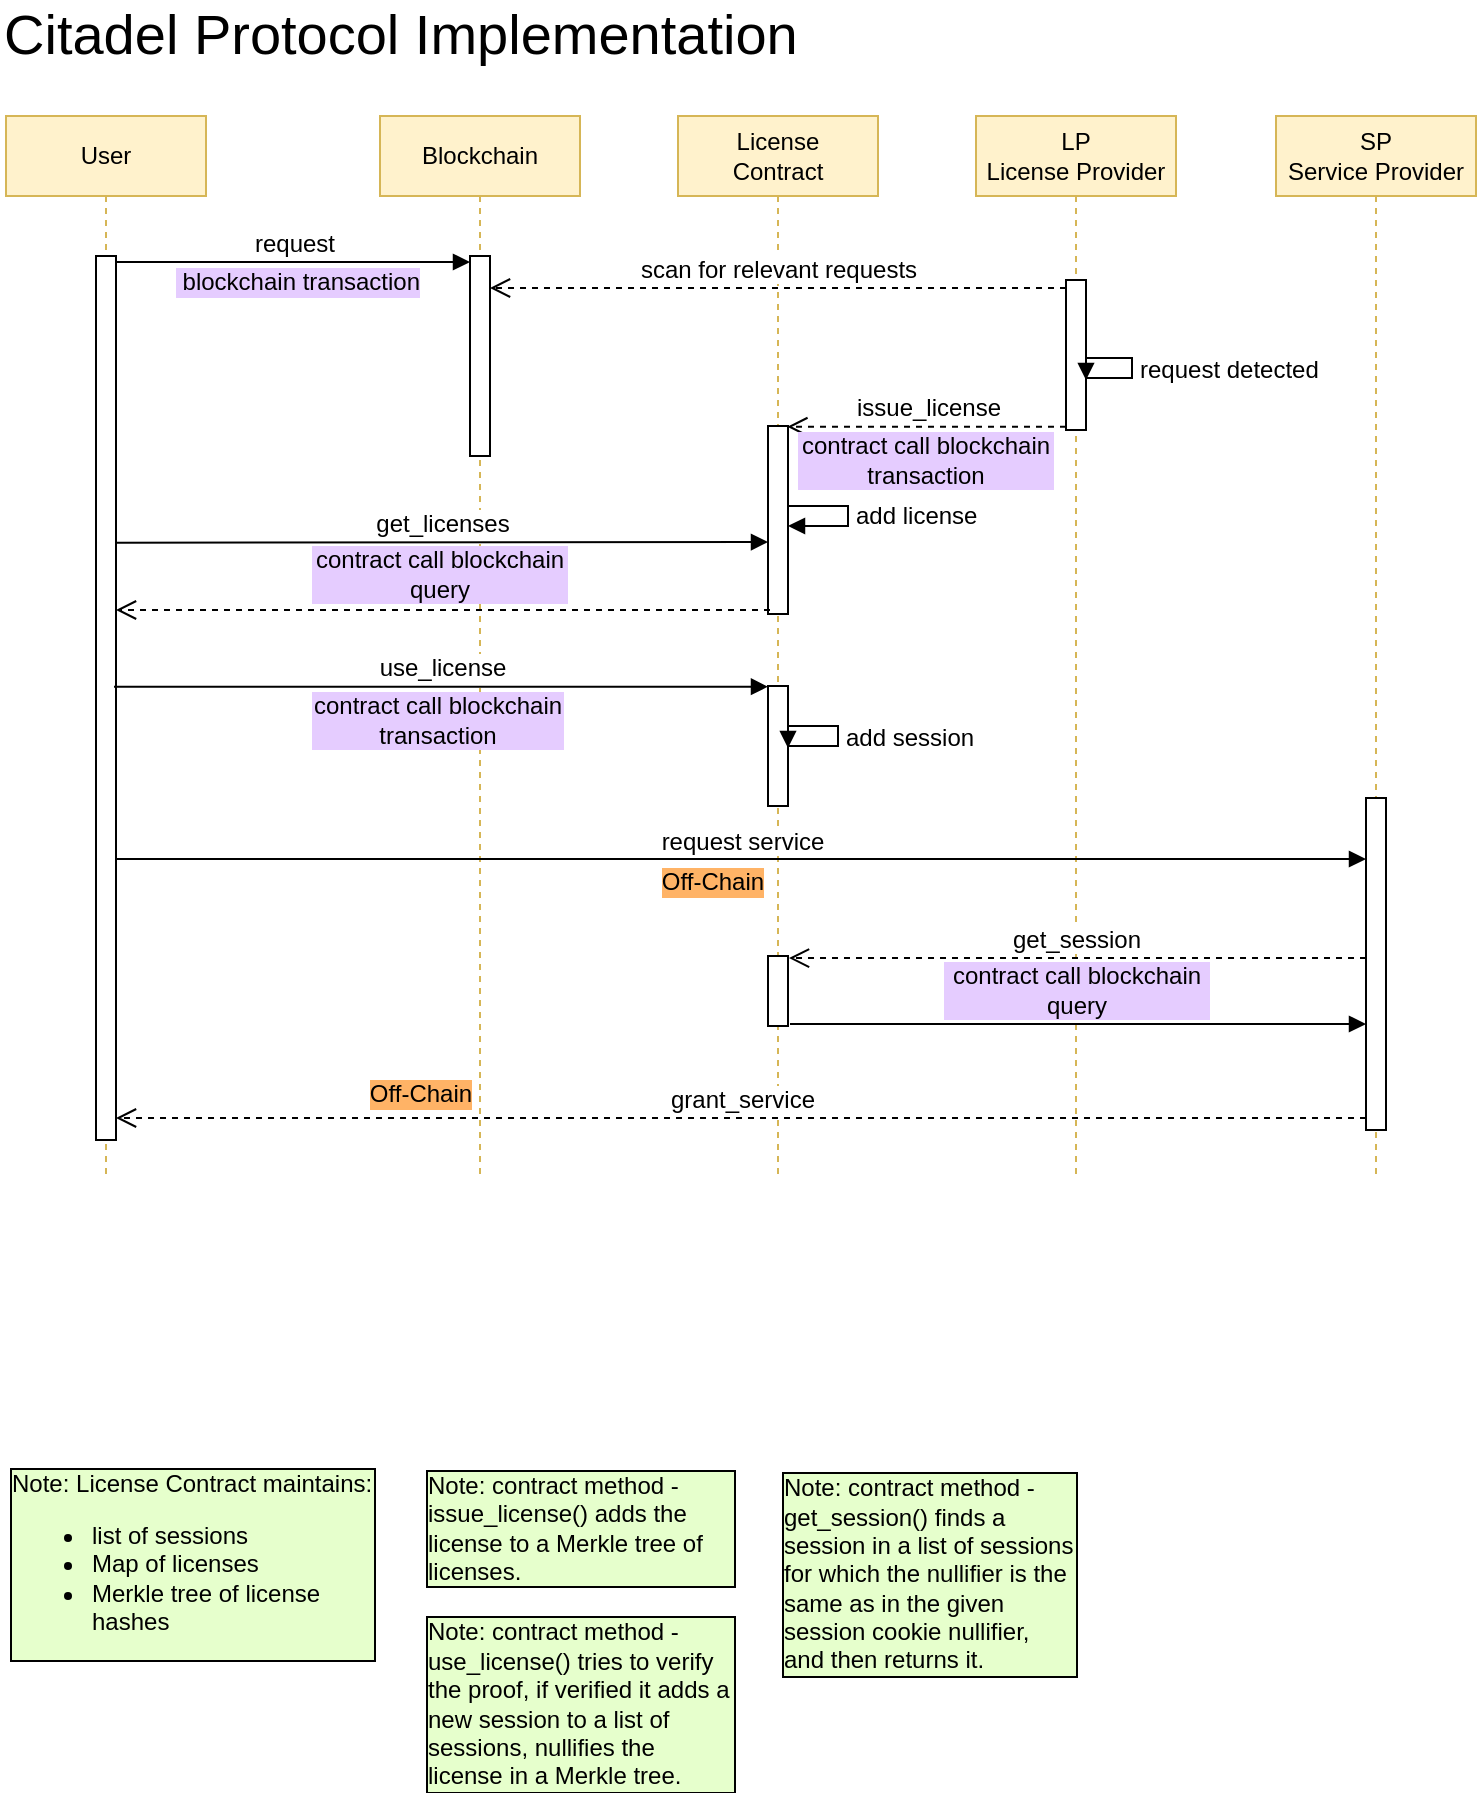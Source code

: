 <mxfile version="20.8.5" type="device"><diagram name="Page-1" id="2YBvvXClWsGukQMizWep"><mxGraphModel dx="1755" dy="735" grid="0" gridSize="10" guides="1" tooltips="1" connect="1" arrows="1" fold="1" page="1" pageScale="1" pageWidth="850" pageHeight="1100" math="0" shadow="0"><root><mxCell id="0"/><mxCell id="1" parent="0"/><mxCell id="u64HSYAH2522ybIrUDP--6" value="Blockchain" style="shape=umlLifeline;perimeter=lifelinePerimeter;whiteSpace=wrap;html=1;container=0;dropTarget=0;collapsible=0;recursiveResize=0;outlineConnect=0;portConstraint=eastwest;newEdgeStyle={&quot;edgeStyle&quot;:&quot;elbowEdgeStyle&quot;,&quot;elbow&quot;:&quot;vertical&quot;,&quot;curved&quot;:0,&quot;rounded&quot;:0};labelBackgroundColor=none;fillColor=#fff2cc;strokeColor=#d6b656;" vertex="1" parent="1"><mxGeometry x="262" y="140" width="100" height="530" as="geometry"/></mxCell><mxCell id="u64HSYAH2522ybIrUDP--7" value="" style="html=1;points=[];perimeter=orthogonalPerimeter;outlineConnect=0;targetShapes=umlLifeline;portConstraint=eastwest;newEdgeStyle={&quot;edgeStyle&quot;:&quot;elbowEdgeStyle&quot;,&quot;elbow&quot;:&quot;vertical&quot;,&quot;curved&quot;:0,&quot;rounded&quot;:0};labelBackgroundColor=none;" vertex="1" parent="u64HSYAH2522ybIrUDP--6"><mxGeometry x="45" y="70" width="10" height="100" as="geometry"/></mxCell><mxCell id="aM9ryv3xv72pqoxQDRHE-1" value="User" style="shape=umlLifeline;perimeter=lifelinePerimeter;whiteSpace=wrap;html=1;container=0;dropTarget=0;collapsible=0;recursiveResize=0;outlineConnect=0;portConstraint=eastwest;newEdgeStyle={&quot;edgeStyle&quot;:&quot;elbowEdgeStyle&quot;,&quot;elbow&quot;:&quot;vertical&quot;,&quot;curved&quot;:0,&quot;rounded&quot;:0};labelBackgroundColor=none;fillColor=#fff2cc;strokeColor=#d6b656;" parent="1" vertex="1"><mxGeometry x="75" y="140" width="100" height="530" as="geometry"/></mxCell><mxCell id="aM9ryv3xv72pqoxQDRHE-2" value="" style="html=1;points=[];perimeter=orthogonalPerimeter;outlineConnect=0;targetShapes=umlLifeline;portConstraint=eastwest;newEdgeStyle={&quot;edgeStyle&quot;:&quot;elbowEdgeStyle&quot;,&quot;elbow&quot;:&quot;vertical&quot;,&quot;curved&quot;:0,&quot;rounded&quot;:0};labelBackgroundColor=none;" parent="aM9ryv3xv72pqoxQDRHE-1" vertex="1"><mxGeometry x="45" y="70" width="10" height="442" as="geometry"/></mxCell><mxCell id="aM9ryv3xv72pqoxQDRHE-5" value="LP&lt;br&gt;License Provider" style="shape=umlLifeline;perimeter=lifelinePerimeter;whiteSpace=wrap;html=1;container=0;dropTarget=0;collapsible=0;recursiveResize=0;outlineConnect=0;portConstraint=eastwest;newEdgeStyle={&quot;edgeStyle&quot;:&quot;elbowEdgeStyle&quot;,&quot;elbow&quot;:&quot;vertical&quot;,&quot;curved&quot;:0,&quot;rounded&quot;:0};fillColor=#fff2cc;strokeColor=#d6b656;" parent="1" vertex="1"><mxGeometry x="560" y="140" width="100" height="530" as="geometry"/></mxCell><mxCell id="aM9ryv3xv72pqoxQDRHE-6" value="" style="html=1;points=[];perimeter=orthogonalPerimeter;outlineConnect=0;targetShapes=umlLifeline;portConstraint=eastwest;newEdgeStyle={&quot;edgeStyle&quot;:&quot;elbowEdgeStyle&quot;,&quot;elbow&quot;:&quot;vertical&quot;,&quot;curved&quot;:0,&quot;rounded&quot;:0};" parent="aM9ryv3xv72pqoxQDRHE-5" vertex="1"><mxGeometry x="45" y="82" width="10" height="75" as="geometry"/></mxCell><mxCell id="4C9R4s7j7FgXvdK5kdj--1" value="License&lt;br&gt;Contract" style="shape=umlLifeline;perimeter=lifelinePerimeter;whiteSpace=wrap;html=1;container=0;dropTarget=0;collapsible=0;recursiveResize=0;outlineConnect=0;portConstraint=eastwest;newEdgeStyle={&quot;edgeStyle&quot;:&quot;elbowEdgeStyle&quot;,&quot;elbow&quot;:&quot;vertical&quot;,&quot;curved&quot;:0,&quot;rounded&quot;:0};fillColor=#fff2cc;strokeColor=#d6b656;" parent="1" vertex="1"><mxGeometry x="411" y="140" width="100" height="530" as="geometry"/></mxCell><mxCell id="4C9R4s7j7FgXvdK5kdj--5" value="Citadel Protocol Implementation" style="text;html=1;strokeColor=none;fillColor=none;align=left;verticalAlign=middle;whiteSpace=wrap;rounded=0;fontSize=28;" parent="1" vertex="1"><mxGeometry x="72" y="84" width="458" height="30" as="geometry"/></mxCell><mxCell id="4C9R4s7j7FgXvdK5kdj--11" value="use_license" style="html=1;verticalAlign=bottom;endArrow=block;rounded=0;fontSize=12;exitX=0.9;exitY=0.427;exitDx=0;exitDy=0;exitPerimeter=0;" parent="1" target="4C9R4s7j7FgXvdK5kdj--2" edge="1"><mxGeometry width="80" relative="1" as="geometry"><mxPoint x="129" y="425.34" as="sourcePoint"/><mxPoint x="451" y="425.34" as="targetPoint"/></mxGeometry></mxCell><mxCell id="4C9R4s7j7FgXvdK5kdj--13" value="" style="html=1;verticalAlign=bottom;endArrow=block;rounded=0;fontSize=12;startArrow=none;" parent="1" edge="1"><mxGeometry y="80" width="80" relative="1" as="geometry"><mxPoint x="470" y="463" as="sourcePoint"/><mxPoint x="470" y="463" as="targetPoint"/><mxPoint x="-80" as="offset"/></mxGeometry></mxCell><mxCell id="4C9R4s7j7FgXvdK5kdj--2" value="" style="html=1;points=[];perimeter=orthogonalPerimeter;outlineConnect=0;targetShapes=umlLifeline;portConstraint=eastwest;newEdgeStyle={&quot;edgeStyle&quot;:&quot;elbowEdgeStyle&quot;,&quot;elbow&quot;:&quot;vertical&quot;,&quot;curved&quot;:0,&quot;rounded&quot;:0};" parent="1" vertex="1"><mxGeometry x="456" y="425" width="10" height="60" as="geometry"/></mxCell><mxCell id="NpgnE28sU-lu2zKAIgDs-9" value="Note: License Contract maintains:&lt;br&gt;&lt;ul&gt;&lt;li&gt;list of sessions&lt;br&gt;&lt;/li&gt;&lt;li&gt;Map of licenses&lt;/li&gt;&lt;li&gt;&lt;span style=&quot;&quot;&gt;Merkle tree of license hashes&lt;/span&gt;&lt;/li&gt;&lt;/ul&gt;" style="text;html=1;strokeColor=none;fillColor=none;align=left;verticalAlign=middle;whiteSpace=wrap;rounded=0;labelBackgroundColor=#E6FFCC;fontSize=12;labelBorderColor=default;shadow=0;" parent="1" vertex="1"><mxGeometry x="75" y="829" width="185" height="70" as="geometry"/></mxCell><mxCell id="LKPpiPYNY-GA1jOvfXVS-2" value="request" style="html=1;verticalAlign=bottom;endArrow=block;rounded=0;fontSize=12;" parent="1" edge="1" target="u64HSYAH2522ybIrUDP--7"><mxGeometry width="80" relative="1" as="geometry"><mxPoint x="130" y="213" as="sourcePoint"/><mxPoint x="365" y="213" as="targetPoint"/></mxGeometry></mxCell><mxCell id="LKPpiPYNY-GA1jOvfXVS-4" value="scan for relevant requests" style="html=1;verticalAlign=bottom;endArrow=open;dashed=1;endSize=8;rounded=0;fontSize=12;" parent="1" edge="1"><mxGeometry relative="1" as="geometry"><mxPoint x="605" y="226" as="sourcePoint"/><mxPoint x="317" y="226" as="targetPoint"/></mxGeometry></mxCell><mxCell id="LKPpiPYNY-GA1jOvfXVS-5" value="&amp;nbsp;blockchain transaction" style="text;html=1;strokeColor=none;fillColor=none;align=center;verticalAlign=middle;whiteSpace=wrap;rounded=0;labelBackgroundColor=#E5CCFF;fontSize=12;" parent="1" vertex="1"><mxGeometry x="156" y="215" width="130" height="15" as="geometry"/></mxCell><mxCell id="LKPpiPYNY-GA1jOvfXVS-7" value="issue_license" style="html=1;verticalAlign=bottom;endArrow=open;dashed=1;endSize=8;rounded=0;fontSize=12;entryX=0.967;entryY=0.004;entryDx=0;entryDy=0;entryPerimeter=0;" parent="1" source="aM9ryv3xv72pqoxQDRHE-6" edge="1" target="u64HSYAH2522ybIrUDP--8"><mxGeometry relative="1" as="geometry"><mxPoint x="610" y="269" as="sourcePoint"/><mxPoint x="375" y="269" as="targetPoint"/></mxGeometry></mxCell><mxCell id="LKPpiPYNY-GA1jOvfXVS-8" value="contract call blockchain transaction" style="text;html=1;strokeColor=none;fillColor=none;align=center;verticalAlign=middle;whiteSpace=wrap;rounded=0;labelBackgroundColor=#E5CCFF;fontSize=12;" parent="1" vertex="1"><mxGeometry x="470" y="297" width="130" height="30" as="geometry"/></mxCell><mxCell id="LKPpiPYNY-GA1jOvfXVS-13" value="contract call blockchain transaction" style="text;html=1;strokeColor=none;fillColor=none;align=center;verticalAlign=middle;whiteSpace=wrap;rounded=0;labelBackgroundColor=#E5CCFF;fontSize=12;" parent="1" vertex="1"><mxGeometry x="227" y="427" width="128" height="30" as="geometry"/></mxCell><mxCell id="LKPpiPYNY-GA1jOvfXVS-16" value="request service" style="html=1;verticalAlign=bottom;endArrow=block;rounded=0;fontSize=12;" parent="1" edge="1"><mxGeometry width="80" relative="1" as="geometry"><mxPoint x="130" y="511.5" as="sourcePoint"/><mxPoint x="755" y="511.5" as="targetPoint"/><mxPoint as="offset"/></mxGeometry></mxCell><mxCell id="LKPpiPYNY-GA1jOvfXVS-19" value="" style="html=1;points=[];perimeter=orthogonalPerimeter;labelBackgroundColor=#99FF99;fontSize=12;" parent="1" vertex="1"><mxGeometry x="456" y="560" width="10" height="35" as="geometry"/></mxCell><mxCell id="LKPpiPYNY-GA1jOvfXVS-20" value="get_session" style="html=1;verticalAlign=bottom;endArrow=open;dashed=1;endSize=8;rounded=0;fontSize=12;entryX=1.05;entryY=0.063;entryDx=0;entryDy=0;entryPerimeter=0;" parent="1" edge="1"><mxGeometry x="0.004" relative="1" as="geometry"><mxPoint x="755" y="561" as="sourcePoint"/><mxPoint x="466.5" y="561.016" as="targetPoint"/><mxPoint as="offset"/></mxGeometry></mxCell><mxCell id="LKPpiPYNY-GA1jOvfXVS-21" value="contract call blockchain query" style="text;html=1;strokeColor=none;fillColor=none;align=center;verticalAlign=middle;whiteSpace=wrap;rounded=0;labelBackgroundColor=#E5CCFF;fontSize=12;" parent="1" vertex="1"><mxGeometry x="543" y="567" width="135" height="20" as="geometry"/></mxCell><mxCell id="LKPpiPYNY-GA1jOvfXVS-22" value="grant_service" style="html=1;verticalAlign=bottom;endArrow=open;dashed=1;endSize=8;rounded=0;fontSize=12;" parent="1" edge="1"><mxGeometry relative="1" as="geometry"><mxPoint x="755" y="641" as="sourcePoint"/><mxPoint x="130" y="641" as="targetPoint"/></mxGeometry></mxCell><mxCell id="LKPpiPYNY-GA1jOvfXVS-23" value="Off-Chain" style="text;html=1;strokeColor=none;fillColor=none;align=center;verticalAlign=middle;whiteSpace=wrap;rounded=0;labelBackgroundColor=#FFB366;fontSize=12;" parent="1" vertex="1"><mxGeometry x="240" y="614" width="85" height="30" as="geometry"/></mxCell><mxCell id="vlMPqen3POPuIYCPH7TB-2" value="Note: contract method - issue_license() adds the license to a Merkle tree of licenses." style="text;html=1;strokeColor=none;fillColor=none;align=left;verticalAlign=middle;whiteSpace=wrap;rounded=0;labelBackgroundColor=#E6FFCC;fontSize=12;labelBorderColor=default;shadow=0;" parent="1" vertex="1"><mxGeometry x="283" y="836" width="157" height="20" as="geometry"/></mxCell><mxCell id="vlMPqen3POPuIYCPH7TB-3" value="Note: contract method - use_license() tries to verify the proof, if verified it adds a new session to a list of sessions, nullifies the license in a Merkle tree." style="text;html=1;strokeColor=none;fillColor=none;align=left;verticalAlign=middle;whiteSpace=wrap;rounded=0;labelBackgroundColor=#E6FFCC;fontSize=12;labelBorderColor=default;shadow=0;" parent="1" vertex="1"><mxGeometry x="283" y="909" width="157" height="50" as="geometry"/></mxCell><mxCell id="vlMPqen3POPuIYCPH7TB-4" value="Note: contract method - get_session() finds a session in a list of sessions for which the nullifier is the same as in the given session cookie nullifier, and then returns it." style="text;html=1;strokeColor=none;fillColor=none;align=left;verticalAlign=middle;whiteSpace=wrap;rounded=0;labelBackgroundColor=#E6FFCC;fontSize=12;labelBorderColor=default;shadow=0;" parent="1" vertex="1"><mxGeometry x="461" y="859" width="150" height="20" as="geometry"/></mxCell><mxCell id="vlMPqen3POPuIYCPH7TB-6" value="" style="html=1;verticalAlign=bottom;endArrow=block;rounded=0;fontSize=12;" parent="1" edge="1"><mxGeometry width="80" relative="1" as="geometry"><mxPoint x="467" y="594" as="sourcePoint"/><mxPoint x="755" y="594" as="targetPoint"/></mxGeometry></mxCell><mxCell id="u64HSYAH2522ybIrUDP--1" value="SP&lt;br&gt;Service Provider" style="shape=umlLifeline;perimeter=lifelinePerimeter;whiteSpace=wrap;html=1;container=0;dropTarget=0;collapsible=0;recursiveResize=0;outlineConnect=0;portConstraint=eastwest;newEdgeStyle={&quot;edgeStyle&quot;:&quot;elbowEdgeStyle&quot;,&quot;elbow&quot;:&quot;vertical&quot;,&quot;curved&quot;:0,&quot;rounded&quot;:0};fillColor=#fff2cc;strokeColor=#d6b656;" vertex="1" parent="1"><mxGeometry x="710" y="140" width="100" height="530" as="geometry"/></mxCell><mxCell id="u64HSYAH2522ybIrUDP--2" value="" style="html=1;points=[];perimeter=orthogonalPerimeter;outlineConnect=0;targetShapes=umlLifeline;portConstraint=eastwest;newEdgeStyle={&quot;edgeStyle&quot;:&quot;elbowEdgeStyle&quot;,&quot;elbow&quot;:&quot;vertical&quot;,&quot;curved&quot;:0,&quot;rounded&quot;:0};" vertex="1" parent="u64HSYAH2522ybIrUDP--1"><mxGeometry x="45" y="341" width="10" height="166" as="geometry"/></mxCell><mxCell id="u64HSYAH2522ybIrUDP--8" value="" style="html=1;points=[];perimeter=orthogonalPerimeter;rounded=0;shadow=0;labelBackgroundColor=#E6FFCC;labelBorderColor=default;fontSize=12;" vertex="1" parent="1"><mxGeometry x="456" y="295" width="10" height="94" as="geometry"/></mxCell><mxCell id="u64HSYAH2522ybIrUDP--10" value="add session" style="edgeStyle=orthogonalEdgeStyle;html=1;align=left;spacingLeft=2;endArrow=block;rounded=0;fontSize=12;" edge="1" parent="1"><mxGeometry relative="1" as="geometry"><mxPoint x="466" y="445" as="sourcePoint"/><Array as="points"><mxPoint x="491" y="445"/><mxPoint x="491" y="455"/></Array><mxPoint x="466" y="456" as="targetPoint"/></mxGeometry></mxCell><mxCell id="u64HSYAH2522ybIrUDP--19" value="add license" style="edgeStyle=orthogonalEdgeStyle;html=1;align=left;spacingLeft=2;endArrow=block;rounded=0;fontSize=12;" edge="1" parent="1"><mxGeometry relative="1" as="geometry"><mxPoint x="466" y="335" as="sourcePoint"/><Array as="points"><mxPoint x="496" y="335"/><mxPoint x="496" y="345"/></Array><mxPoint x="466" y="345" as="targetPoint"/></mxGeometry></mxCell><mxCell id="u64HSYAH2522ybIrUDP--23" value="Off-Chain" style="text;html=1;strokeColor=none;fillColor=none;align=center;verticalAlign=middle;whiteSpace=wrap;rounded=0;labelBackgroundColor=#FFB366;fontSize=12;" vertex="1" parent="1"><mxGeometry x="386" y="508" width="85" height="30" as="geometry"/></mxCell><mxCell id="u64HSYAH2522ybIrUDP--26" value="get_licenses" style="html=1;verticalAlign=bottom;endArrow=block;rounded=0;fontSize=12;exitX=0.9;exitY=0.427;exitDx=0;exitDy=0;exitPerimeter=0;" edge="1" parent="1"><mxGeometry width="80" relative="1" as="geometry"><mxPoint x="130" y="353.34" as="sourcePoint"/><mxPoint x="456" y="353" as="targetPoint"/></mxGeometry></mxCell><mxCell id="u64HSYAH2522ybIrUDP--27" value="" style="html=1;verticalAlign=bottom;endArrow=open;dashed=1;endSize=8;rounded=0;fontSize=12;" edge="1" parent="1"><mxGeometry relative="1" as="geometry"><mxPoint x="457" y="387" as="sourcePoint"/><mxPoint x="130" y="387.0" as="targetPoint"/></mxGeometry></mxCell><mxCell id="u64HSYAH2522ybIrUDP--30" value="request detected" style="edgeStyle=orthogonalEdgeStyle;html=1;align=left;spacingLeft=2;endArrow=block;rounded=0;fontSize=12;" edge="1" parent="1"><mxGeometry relative="1" as="geometry"><mxPoint x="615" y="261" as="sourcePoint"/><Array as="points"><mxPoint x="638" y="261"/><mxPoint x="638" y="271"/><mxPoint x="615" y="271"/></Array><mxPoint x="615" y="272" as="targetPoint"/></mxGeometry></mxCell><mxCell id="u64HSYAH2522ybIrUDP--33" value="contract call blockchain query" style="text;html=1;strokeColor=none;fillColor=none;align=center;verticalAlign=middle;whiteSpace=wrap;rounded=0;labelBackgroundColor=#E5CCFF;fontSize=12;" vertex="1" parent="1"><mxGeometry x="227" y="354" width="130" height="30" as="geometry"/></mxCell></root></mxGraphModel></diagram></mxfile>
